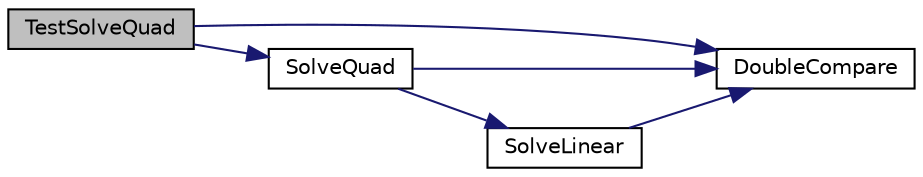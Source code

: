 digraph "TestSolveQuad"
{
 // LATEX_PDF_SIZE
  edge [fontname="Helvetica",fontsize="10",labelfontname="Helvetica",labelfontsize="10"];
  node [fontname="Helvetica",fontsize="10",shape=record];
  rankdir="LR";
  Node1 [label="TestSolveQuad",height=0.2,width=0.4,color="black", fillcolor="grey75", style="filled", fontcolor="black",tooltip=" "];
  Node1 -> Node2 [color="midnightblue",fontsize="10",style="solid",fontname="Helvetica"];
  Node2 [label="DoubleCompare",height=0.2,width=0.4,color="black", fillcolor="white", style="filled",URL="$_utilities_8cpp.html#a4a0cca6fa9929808535731416588566a",tooltip=" "];
  Node1 -> Node3 [color="midnightblue",fontsize="10",style="solid",fontname="Helvetica"];
  Node3 [label="SolveQuad",height=0.2,width=0.4,color="black", fillcolor="white", style="filled",URL="$_solve_8cpp.html#a822d8c58f0396415fad5086f5c80c15f",tooltip=" "];
  Node3 -> Node2 [color="midnightblue",fontsize="10",style="solid",fontname="Helvetica"];
  Node3 -> Node4 [color="midnightblue",fontsize="10",style="solid",fontname="Helvetica"];
  Node4 [label="SolveLinear",height=0.2,width=0.4,color="black", fillcolor="white", style="filled",URL="$_solve_8cpp.html#a96a7d6a5993fe11188cbf6525f8690c4",tooltip=" "];
  Node4 -> Node2 [color="midnightblue",fontsize="10",style="solid",fontname="Helvetica"];
}

